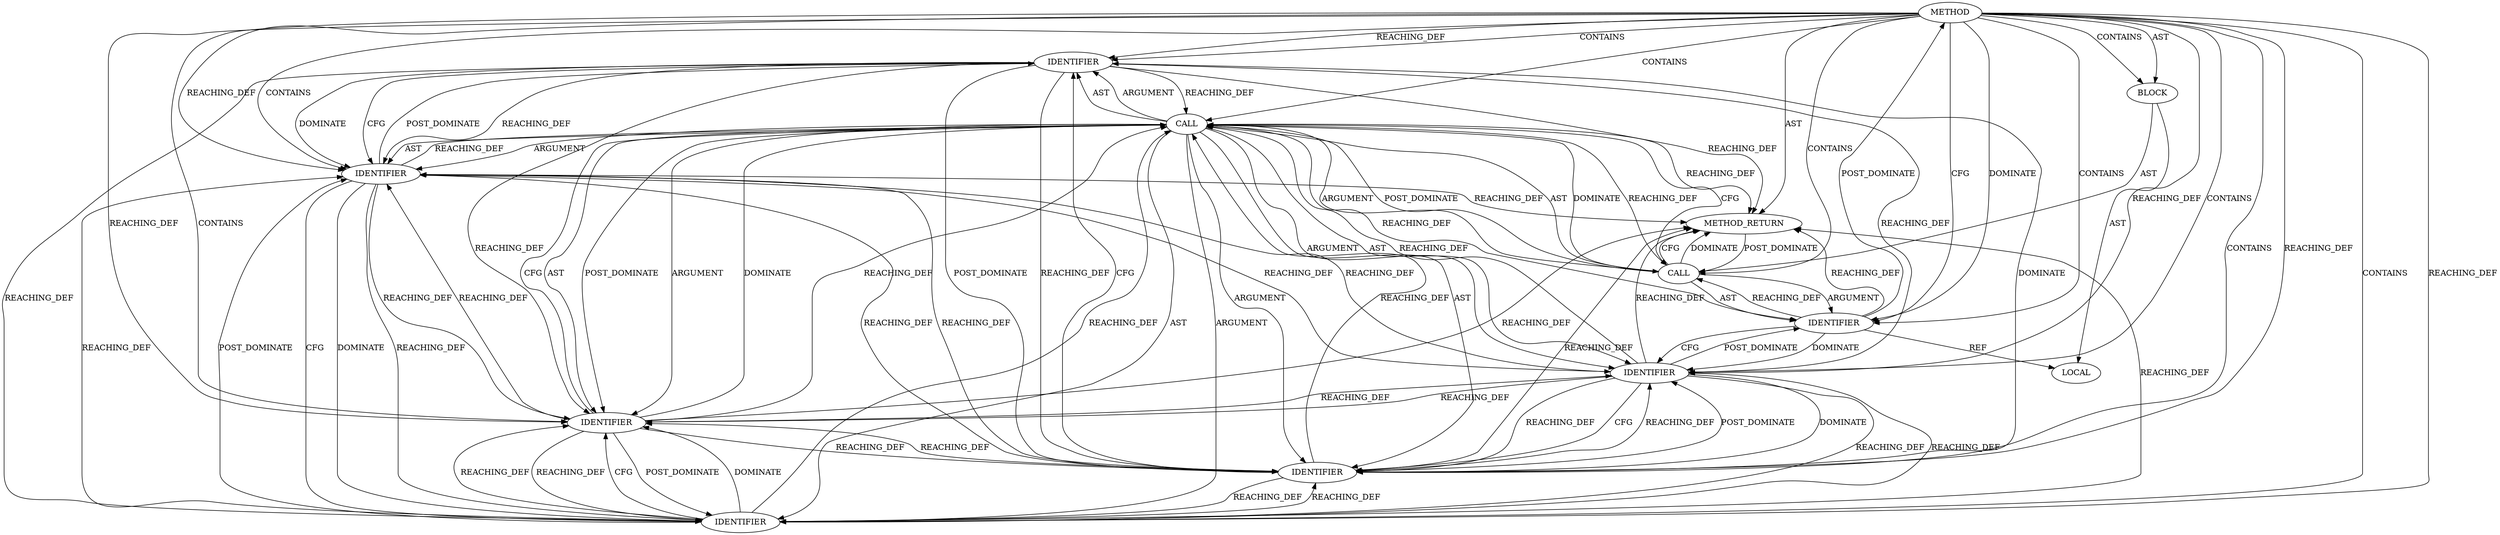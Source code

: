 digraph {
  15816 [label=METHOD AST_PARENT_TYPE="TYPE_DECL" AST_PARENT_FULL_NAME="/home/kb/PycharmProjects/in-line-we-trust/data/raw/openssl/functions/CMS_verify--852bd35065cd9c92a3c9.c:<global>" ORDER=1 CODE="<global>" FULL_NAME="/home/kb/PycharmProjects/in-line-we-trust/data/raw/openssl/functions/CMS_verify--852bd35065cd9c92a3c9.c:<global>" LINE_NUMBER=1 IS_EXTERNAL=false LINE_NUMBER_END=1 FILENAME="/home/kb/PycharmProjects/in-line-we-trust/data/raw/openssl/functions/CMS_verify--852bd35065cd9c92a3c9.c" SIGNATURE="" NAME="<global>"]
  15824 [label=IDENTIFIER ORDER=3 ARGUMENT_INDEX=3 CODE="store" COLUMN_NUMBER=30 LINE_NUMBER=1 TYPE_FULL_NAME="ANY" NAME="store"]
  15818 [label=LOCAL ORDER=1 CODE="ANY r" COLUMN_NUMBER=2 LINE_NUMBER=1 TYPE_FULL_NAME="ANY" NAME="r"]
  15821 [label=CALL ORDER=2 ARGUMENT_INDEX=2 CODE="CMS_verify(rcms, certs, store, NULL, NULL, flags)" COLUMN_NUMBER=6 METHOD_FULL_NAME="CMS_verify" LINE_NUMBER=1 TYPE_FULL_NAME="<empty>" DISPATCH_TYPE="STATIC_DISPATCH" SIGNATURE="" NAME="CMS_verify"]
  15826 [label=IDENTIFIER ORDER=5 ARGUMENT_INDEX=5 CODE="NULL" COLUMN_NUMBER=43 LINE_NUMBER=1 TYPE_FULL_NAME="ANY" NAME="NULL"]
  15822 [label=IDENTIFIER ORDER=1 ARGUMENT_INDEX=1 CODE="rcms" COLUMN_NUMBER=17 LINE_NUMBER=1 TYPE_FULL_NAME="ANY" NAME="rcms"]
  15823 [label=IDENTIFIER ORDER=2 ARGUMENT_INDEX=2 CODE="certs" COLUMN_NUMBER=23 LINE_NUMBER=1 TYPE_FULL_NAME="ANY" NAME="certs"]
  15827 [label=IDENTIFIER ORDER=6 ARGUMENT_INDEX=6 CODE="flags" COLUMN_NUMBER=49 LINE_NUMBER=1 TYPE_FULL_NAME="ANY" NAME="flags"]
  15817 [label=BLOCK ORDER=1 ARGUMENT_INDEX=-1 CODE="<empty>" TYPE_FULL_NAME="ANY"]
  15820 [label=IDENTIFIER ORDER=1 ARGUMENT_INDEX=1 CODE="r" COLUMN_NUMBER=2 LINE_NUMBER=1 TYPE_FULL_NAME="ANY" NAME="r"]
  15819 [label=CALL ORDER=2 ARGUMENT_INDEX=-1 CODE="r = CMS_verify(rcms, certs, store, NULL, NULL, flags)" COLUMN_NUMBER=2 METHOD_FULL_NAME="<operator>.assignment" LINE_NUMBER=1 TYPE_FULL_NAME="<empty>" DISPATCH_TYPE="STATIC_DISPATCH" SIGNATURE="" NAME="<operator>.assignment"]
  15828 [label=METHOD_RETURN ORDER=2 CODE="RET" TYPE_FULL_NAME="ANY" EVALUATION_STRATEGY="BY_VALUE"]
  15825 [label=IDENTIFIER ORDER=4 ARGUMENT_INDEX=4 CODE="NULL" COLUMN_NUMBER=37 LINE_NUMBER=1 TYPE_FULL_NAME="ANY" NAME="NULL"]
  15827 -> 15822 [label=REACHING_DEF VARIABLE="flags"]
  15816 -> 15828 [label=AST ]
  15821 -> 15824 [label=AST ]
  15826 -> 15825 [label=REACHING_DEF VARIABLE="NULL"]
  15821 -> 15827 [label=ARGUMENT ]
  15827 -> 15821 [label=DOMINATE ]
  15819 -> 15821 [label=ARGUMENT ]
  15821 -> 15824 [label=ARGUMENT ]
  15825 -> 15822 [label=REACHING_DEF VARIABLE="NULL"]
  15816 -> 15820 [label=CFG ]
  15826 -> 15827 [label=CFG ]
  15822 -> 15821 [label=REACHING_DEF VARIABLE="rcms"]
  15821 -> 15823 [label=AST ]
  15821 -> 15826 [label=AST ]
  15825 -> 15823 [label=REACHING_DEF VARIABLE="NULL"]
  15816 -> 15821 [label=CONTAINS ]
  15816 -> 15824 [label=REACHING_DEF VARIABLE=""]
  15823 -> 15824 [label=DOMINATE ]
  15822 -> 15826 [label=REACHING_DEF VARIABLE="rcms"]
  15821 -> 15820 [label=REACHING_DEF VARIABLE="CMS_verify(rcms, certs, store, NULL, NULL, flags)"]
  15827 -> 15828 [label=REACHING_DEF VARIABLE="flags"]
  15824 -> 15827 [label=REACHING_DEF VARIABLE="store"]
  15816 -> 15824 [label=CONTAINS ]
  15823 -> 15825 [label=REACHING_DEF VARIABLE="certs"]
  15825 -> 15826 [label=REACHING_DEF VARIABLE="NULL"]
  15822 -> 15828 [label=REACHING_DEF VARIABLE="rcms"]
  15826 -> 15822 [label=REACHING_DEF VARIABLE="NULL"]
  15816 -> 15817 [label=AST ]
  15822 -> 15823 [label=DOMINATE ]
  15822 -> 15823 [label=REACHING_DEF VARIABLE="rcms"]
  15822 -> 15820 [label=POST_DOMINATE ]
  15824 -> 15825 [label=DOMINATE ]
  15821 -> 15825 [label=ARGUMENT ]
  15822 -> 15823 [label=CFG ]
  15816 -> 15822 [label=CONTAINS ]
  15821 -> 15819 [label=CFG ]
  15824 -> 15822 [label=REACHING_DEF VARIABLE="store"]
  15825 -> 15826 [label=CFG ]
  15826 -> 15825 [label=POST_DOMINATE ]
  15828 -> 15819 [label=POST_DOMINATE ]
  15816 -> 15817 [label=CONTAINS ]
  15821 -> 15827 [label=AST ]
  15816 -> 15825 [label=CONTAINS ]
  15821 -> 15823 [label=ARGUMENT ]
  15819 -> 15828 [label=CFG ]
  15821 -> 15826 [label=ARGUMENT ]
  15820 -> 15828 [label=REACHING_DEF VARIABLE="r"]
  15823 -> 15822 [label=REACHING_DEF VARIABLE="certs"]
  15823 -> 15828 [label=REACHING_DEF VARIABLE="certs"]
  15823 -> 15827 [label=REACHING_DEF VARIABLE="certs"]
  15820 -> 15816 [label=POST_DOMINATE ]
  15821 -> 15827 [label=POST_DOMINATE ]
  15823 -> 15822 [label=POST_DOMINATE ]
  15820 -> 15819 [label=REACHING_DEF VARIABLE="r"]
  15827 -> 15821 [label=REACHING_DEF VARIABLE="flags"]
  15820 -> 15822 [label=DOMINATE ]
  15826 -> 15828 [label=REACHING_DEF VARIABLE="NULL"]
  15819 -> 15828 [label=DOMINATE ]
  15827 -> 15825 [label=REACHING_DEF VARIABLE="flags"]
  15819 -> 15820 [label=AST ]
  15816 -> 15823 [label=CONTAINS ]
  15826 -> 15827 [label=DOMINATE ]
  15825 -> 15821 [label=REACHING_DEF VARIABLE="NULL"]
  15819 -> 15820 [label=ARGUMENT ]
  15816 -> 15827 [label=CONTAINS ]
  15824 -> 15826 [label=REACHING_DEF VARIABLE="store"]
  15826 -> 15823 [label=REACHING_DEF VARIABLE="NULL"]
  15824 -> 15821 [label=REACHING_DEF VARIABLE="store"]
  15823 -> 15824 [label=CFG ]
  15816 -> 15826 [label=CONTAINS ]
  15824 -> 15825 [label=CFG ]
  15823 -> 15826 [label=REACHING_DEF VARIABLE="certs"]
  15825 -> 15828 [label=REACHING_DEF VARIABLE="NULL"]
  15827 -> 15826 [label=REACHING_DEF VARIABLE="flags"]
  15816 -> 15825 [label=REACHING_DEF VARIABLE=""]
  15817 -> 15818 [label=AST ]
  15825 -> 15824 [label=POST_DOMINATE ]
  15824 -> 15825 [label=REACHING_DEF VARIABLE="store"]
  15816 -> 15827 [label=REACHING_DEF VARIABLE=""]
  15821 -> 15822 [label=ARGUMENT ]
  15821 -> 15819 [label=DOMINATE ]
  15816 -> 15819 [label=CONTAINS ]
  15827 -> 15823 [label=REACHING_DEF VARIABLE="flags"]
  15823 -> 15821 [label=REACHING_DEF VARIABLE="certs"]
  15816 -> 15822 [label=REACHING_DEF VARIABLE=""]
  15825 -> 15826 [label=DOMINATE ]
  15816 -> 15820 [label=DOMINATE ]
  15821 -> 15822 [label=AST ]
  15824 -> 15828 [label=REACHING_DEF VARIABLE="store"]
  15819 -> 15821 [label=POST_DOMINATE ]
  15821 -> 15819 [label=REACHING_DEF VARIABLE="CMS_verify(rcms, certs, store, NULL, NULL, flags)"]
  15816 -> 15820 [label=CONTAINS ]
  15826 -> 15821 [label=REACHING_DEF VARIABLE="NULL"]
  15820 -> 15822 [label=CFG ]
  15824 -> 15823 [label=POST_DOMINATE ]
  15827 -> 15826 [label=POST_DOMINATE ]
  15824 -> 15823 [label=REACHING_DEF VARIABLE="store"]
  15825 -> 15827 [label=REACHING_DEF VARIABLE="NULL"]
  15821 -> 15828 [label=REACHING_DEF VARIABLE="CMS_verify(rcms, certs, store, NULL, NULL, flags)"]
  15816 -> 15823 [label=REACHING_DEF VARIABLE=""]
  15826 -> 15827 [label=REACHING_DEF VARIABLE="NULL"]
  15822 -> 15827 [label=REACHING_DEF VARIABLE="rcms"]
  15827 -> 15821 [label=CFG ]
  15816 -> 15826 [label=REACHING_DEF VARIABLE=""]
  15822 -> 15825 [label=REACHING_DEF VARIABLE="rcms"]
  15819 -> 15821 [label=AST ]
  15820 -> 15818 [label=REF ]
  15817 -> 15819 [label=AST ]
  15821 -> 15825 [label=AST ]
}
